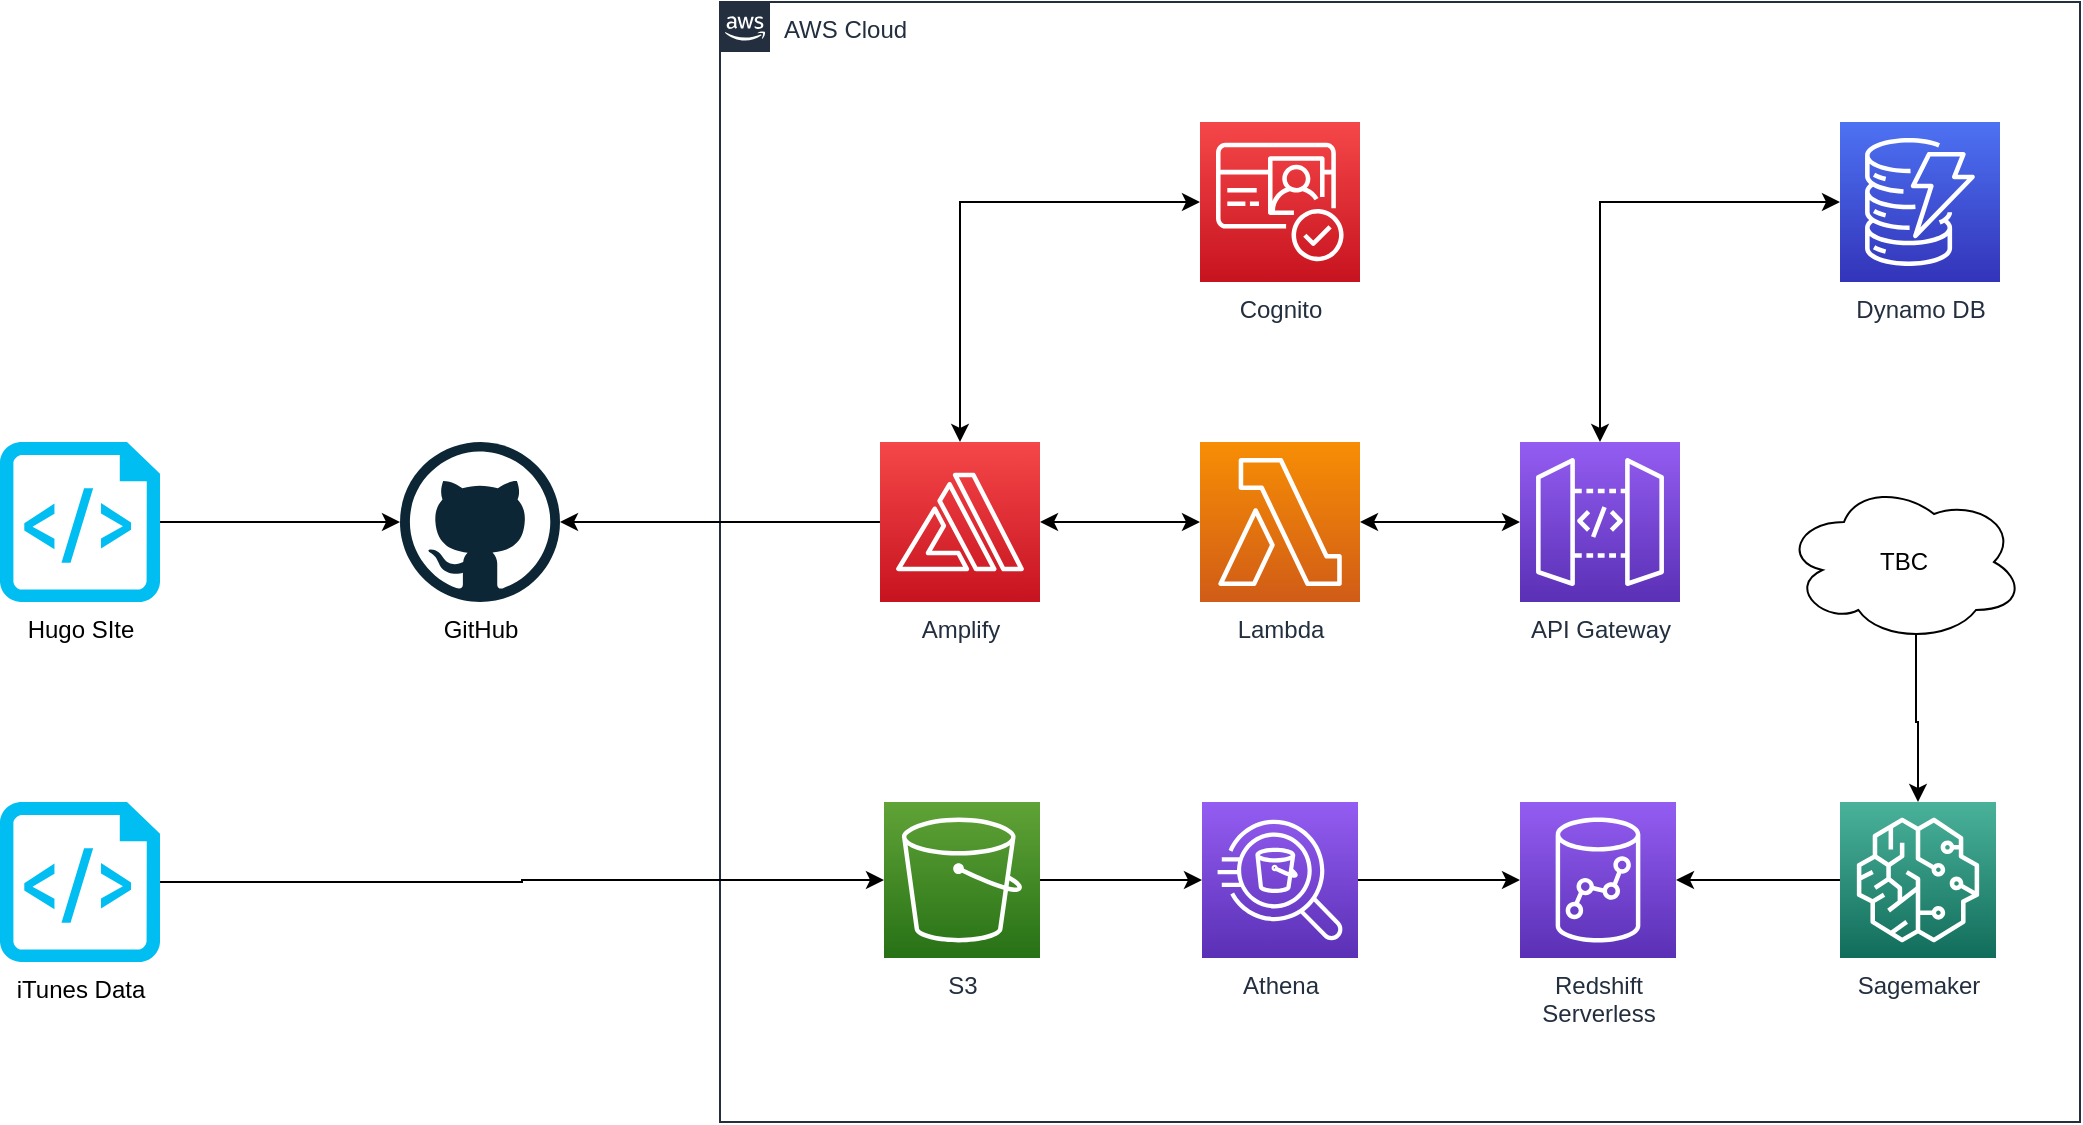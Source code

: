 <mxfile version="20.2.7" type="github">
  <diagram id="QVEfzfSbMxa0w7M5QmS5" name="Page-1">
    <mxGraphModel dx="2067" dy="561" grid="1" gridSize="10" guides="1" tooltips="1" connect="1" arrows="1" fold="1" page="1" pageScale="1" pageWidth="827" pageHeight="1169" math="0" shadow="0">
      <root>
        <mxCell id="0" />
        <mxCell id="1" parent="0" />
        <mxCell id="CGt5X8WAF9sEMgE6TZbe-1" value="AWS Cloud" style="points=[[0,0],[0.25,0],[0.5,0],[0.75,0],[1,0],[1,0.25],[1,0.5],[1,0.75],[1,1],[0.75,1],[0.5,1],[0.25,1],[0,1],[0,0.75],[0,0.5],[0,0.25]];outlineConnect=0;gradientColor=none;html=1;whiteSpace=wrap;fontSize=12;fontStyle=0;container=1;pointerEvents=0;collapsible=0;recursiveResize=0;shape=mxgraph.aws4.group;grIcon=mxgraph.aws4.group_aws_cloud_alt;strokeColor=#232F3E;fillColor=none;verticalAlign=top;align=left;spacingLeft=30;fontColor=#232F3E;dashed=0;" parent="1" vertex="1">
          <mxGeometry x="160" y="240" width="680" height="560" as="geometry" />
        </mxCell>
        <mxCell id="CGt5X8WAF9sEMgE6TZbe-15" style="edgeStyle=orthogonalEdgeStyle;rounded=0;orthogonalLoop=1;jettySize=auto;html=1;exitX=1;exitY=0.5;exitDx=0;exitDy=0;exitPerimeter=0;entryX=0;entryY=0.5;entryDx=0;entryDy=0;entryPerimeter=0;startArrow=classic;startFill=1;" parent="CGt5X8WAF9sEMgE6TZbe-1" source="CGt5X8WAF9sEMgE6TZbe-2" target="CGt5X8WAF9sEMgE6TZbe-5" edge="1">
          <mxGeometry relative="1" as="geometry" />
        </mxCell>
        <mxCell id="CGt5X8WAF9sEMgE6TZbe-19" style="edgeStyle=orthogonalEdgeStyle;rounded=0;orthogonalLoop=1;jettySize=auto;html=1;exitX=0.5;exitY=0;exitDx=0;exitDy=0;exitPerimeter=0;entryX=0;entryY=0.5;entryDx=0;entryDy=0;entryPerimeter=0;startArrow=classic;startFill=1;" parent="CGt5X8WAF9sEMgE6TZbe-1" source="CGt5X8WAF9sEMgE6TZbe-2" target="CGt5X8WAF9sEMgE6TZbe-4" edge="1">
          <mxGeometry relative="1" as="geometry" />
        </mxCell>
        <mxCell id="CGt5X8WAF9sEMgE6TZbe-2" value="Amplify" style="sketch=0;points=[[0,0,0],[0.25,0,0],[0.5,0,0],[0.75,0,0],[1,0,0],[0,1,0],[0.25,1,0],[0.5,1,0],[0.75,1,0],[1,1,0],[0,0.25,0],[0,0.5,0],[0,0.75,0],[1,0.25,0],[1,0.5,0],[1,0.75,0]];outlineConnect=0;fontColor=#232F3E;gradientColor=#F54749;gradientDirection=north;fillColor=#C7131F;strokeColor=#ffffff;dashed=0;verticalLabelPosition=bottom;verticalAlign=top;align=center;html=1;fontSize=12;fontStyle=0;aspect=fixed;shape=mxgraph.aws4.resourceIcon;resIcon=mxgraph.aws4.amplify;direction=east;" parent="CGt5X8WAF9sEMgE6TZbe-1" vertex="1">
          <mxGeometry x="80" y="220" width="80" height="80" as="geometry" />
        </mxCell>
        <mxCell id="CGt5X8WAF9sEMgE6TZbe-4" value="Cognito" style="sketch=0;points=[[0,0,0],[0.25,0,0],[0.5,0,0],[0.75,0,0],[1,0,0],[0,1,0],[0.25,1,0],[0.5,1,0],[0.75,1,0],[1,1,0],[0,0.25,0],[0,0.5,0],[0,0.75,0],[1,0.25,0],[1,0.5,0],[1,0.75,0]];outlineConnect=0;fontColor=#232F3E;gradientColor=#F54749;gradientDirection=north;fillColor=#C7131F;strokeColor=#ffffff;dashed=0;verticalLabelPosition=bottom;verticalAlign=top;align=center;html=1;fontSize=12;fontStyle=0;aspect=fixed;shape=mxgraph.aws4.resourceIcon;resIcon=mxgraph.aws4.cognito;" parent="CGt5X8WAF9sEMgE6TZbe-1" vertex="1">
          <mxGeometry x="240" y="60" width="80" height="80" as="geometry" />
        </mxCell>
        <mxCell id="CGt5X8WAF9sEMgE6TZbe-17" style="edgeStyle=orthogonalEdgeStyle;rounded=0;orthogonalLoop=1;jettySize=auto;html=1;exitX=1;exitY=0.5;exitDx=0;exitDy=0;exitPerimeter=0;startArrow=classic;startFill=1;" parent="CGt5X8WAF9sEMgE6TZbe-1" source="CGt5X8WAF9sEMgE6TZbe-5" target="CGt5X8WAF9sEMgE6TZbe-6" edge="1">
          <mxGeometry relative="1" as="geometry" />
        </mxCell>
        <mxCell id="CGt5X8WAF9sEMgE6TZbe-5" value="Lambda" style="sketch=0;points=[[0,0,0],[0.25,0,0],[0.5,0,0],[0.75,0,0],[1,0,0],[0,1,0],[0.25,1,0],[0.5,1,0],[0.75,1,0],[1,1,0],[0,0.25,0],[0,0.5,0],[0,0.75,0],[1,0.25,0],[1,0.5,0],[1,0.75,0]];outlineConnect=0;fontColor=#232F3E;gradientColor=#F78E04;gradientDirection=north;fillColor=#D05C17;strokeColor=#ffffff;dashed=0;verticalLabelPosition=bottom;verticalAlign=top;align=center;html=1;fontSize=12;fontStyle=0;aspect=fixed;shape=mxgraph.aws4.resourceIcon;resIcon=mxgraph.aws4.lambda;" parent="CGt5X8WAF9sEMgE6TZbe-1" vertex="1">
          <mxGeometry x="240" y="220" width="80" height="80" as="geometry" />
        </mxCell>
        <mxCell id="CGt5X8WAF9sEMgE6TZbe-20" style="edgeStyle=orthogonalEdgeStyle;rounded=0;orthogonalLoop=1;jettySize=auto;html=1;exitX=0.5;exitY=0;exitDx=0;exitDy=0;exitPerimeter=0;entryX=0;entryY=0.5;entryDx=0;entryDy=0;entryPerimeter=0;startArrow=classic;startFill=1;" parent="CGt5X8WAF9sEMgE6TZbe-1" source="CGt5X8WAF9sEMgE6TZbe-6" target="CGt5X8WAF9sEMgE6TZbe-7" edge="1">
          <mxGeometry relative="1" as="geometry" />
        </mxCell>
        <mxCell id="CGt5X8WAF9sEMgE6TZbe-6" value="API Gateway" style="sketch=0;points=[[0,0,0],[0.25,0,0],[0.5,0,0],[0.75,0,0],[1,0,0],[0,1,0],[0.25,1,0],[0.5,1,0],[0.75,1,0],[1,1,0],[0,0.25,0],[0,0.5,0],[0,0.75,0],[1,0.25,0],[1,0.5,0],[1,0.75,0]];outlineConnect=0;fontColor=#232F3E;gradientColor=#945DF2;gradientDirection=north;fillColor=#5A30B5;strokeColor=#ffffff;dashed=0;verticalLabelPosition=bottom;verticalAlign=top;align=center;html=1;fontSize=12;fontStyle=0;aspect=fixed;shape=mxgraph.aws4.resourceIcon;resIcon=mxgraph.aws4.api_gateway;" parent="CGt5X8WAF9sEMgE6TZbe-1" vertex="1">
          <mxGeometry x="400" y="220" width="80" height="80" as="geometry" />
        </mxCell>
        <mxCell id="CGt5X8WAF9sEMgE6TZbe-7" value="Dynamo DB" style="sketch=0;points=[[0,0,0],[0.25,0,0],[0.5,0,0],[0.75,0,0],[1,0,0],[0,1,0],[0.25,1,0],[0.5,1,0],[0.75,1,0],[1,1,0],[0,0.25,0],[0,0.5,0],[0,0.75,0],[1,0.25,0],[1,0.5,0],[1,0.75,0]];outlineConnect=0;fontColor=#232F3E;gradientColor=#4D72F3;gradientDirection=north;fillColor=#3334B9;strokeColor=#ffffff;dashed=0;verticalLabelPosition=bottom;verticalAlign=top;align=center;html=1;fontSize=12;fontStyle=0;aspect=fixed;shape=mxgraph.aws4.resourceIcon;resIcon=mxgraph.aws4.dynamodb;" parent="CGt5X8WAF9sEMgE6TZbe-1" vertex="1">
          <mxGeometry x="560" y="60" width="80" height="80" as="geometry" />
        </mxCell>
        <mxCell id="37l-zkB3PhS5FM89Dnw--9" style="edgeStyle=orthogonalEdgeStyle;rounded=0;orthogonalLoop=1;jettySize=auto;html=1;exitX=1;exitY=0.5;exitDx=0;exitDy=0;exitPerimeter=0;entryX=0;entryY=0.5;entryDx=0;entryDy=0;entryPerimeter=0;startArrow=classic;startFill=1;endArrow=none;endFill=0;" edge="1" parent="CGt5X8WAF9sEMgE6TZbe-1" source="37l-zkB3PhS5FM89Dnw--1" target="37l-zkB3PhS5FM89Dnw--2">
          <mxGeometry relative="1" as="geometry" />
        </mxCell>
        <mxCell id="37l-zkB3PhS5FM89Dnw--1" value="Redshift&lt;br&gt;Serverless" style="sketch=0;points=[[0,0,0],[0.25,0,0],[0.5,0,0],[0.75,0,0],[1,0,0],[0,1,0],[0.25,1,0],[0.5,1,0],[0.75,1,0],[1,1,0],[0,0.25,0],[0,0.5,0],[0,0.75,0],[1,0.25,0],[1,0.5,0],[1,0.75,0]];outlineConnect=0;fontColor=#232F3E;gradientColor=#945DF2;gradientDirection=north;fillColor=#5A30B5;strokeColor=#ffffff;dashed=0;verticalLabelPosition=bottom;verticalAlign=top;align=center;html=1;fontSize=12;fontStyle=0;aspect=fixed;shape=mxgraph.aws4.resourceIcon;resIcon=mxgraph.aws4.redshift;" vertex="1" parent="CGt5X8WAF9sEMgE6TZbe-1">
          <mxGeometry x="400" y="400" width="78" height="78" as="geometry" />
        </mxCell>
        <mxCell id="37l-zkB3PhS5FM89Dnw--11" style="edgeStyle=orthogonalEdgeStyle;rounded=0;orthogonalLoop=1;jettySize=auto;html=1;exitX=0.5;exitY=0;exitDx=0;exitDy=0;exitPerimeter=0;entryX=0.55;entryY=0.95;entryDx=0;entryDy=0;entryPerimeter=0;startArrow=classic;startFill=1;endArrow=none;endFill=0;" edge="1" parent="CGt5X8WAF9sEMgE6TZbe-1" source="37l-zkB3PhS5FM89Dnw--2" target="37l-zkB3PhS5FM89Dnw--10">
          <mxGeometry relative="1" as="geometry" />
        </mxCell>
        <mxCell id="37l-zkB3PhS5FM89Dnw--2" value="Sagemaker" style="sketch=0;points=[[0,0,0],[0.25,0,0],[0.5,0,0],[0.75,0,0],[1,0,0],[0,1,0],[0.25,1,0],[0.5,1,0],[0.75,1,0],[1,1,0],[0,0.25,0],[0,0.5,0],[0,0.75,0],[1,0.25,0],[1,0.5,0],[1,0.75,0]];outlineConnect=0;fontColor=#232F3E;gradientColor=#4AB29A;gradientDirection=north;fillColor=#116D5B;strokeColor=#ffffff;dashed=0;verticalLabelPosition=bottom;verticalAlign=top;align=center;html=1;fontSize=12;fontStyle=0;aspect=fixed;shape=mxgraph.aws4.resourceIcon;resIcon=mxgraph.aws4.sagemaker;" vertex="1" parent="CGt5X8WAF9sEMgE6TZbe-1">
          <mxGeometry x="560" y="400" width="78" height="78" as="geometry" />
        </mxCell>
        <mxCell id="37l-zkB3PhS5FM89Dnw--7" style="edgeStyle=orthogonalEdgeStyle;rounded=0;orthogonalLoop=1;jettySize=auto;html=1;exitX=1;exitY=0.5;exitDx=0;exitDy=0;exitPerimeter=0;" edge="1" parent="CGt5X8WAF9sEMgE6TZbe-1" source="37l-zkB3PhS5FM89Dnw--3" target="37l-zkB3PhS5FM89Dnw--5">
          <mxGeometry relative="1" as="geometry" />
        </mxCell>
        <mxCell id="37l-zkB3PhS5FM89Dnw--3" value="S3" style="sketch=0;points=[[0,0,0],[0.25,0,0],[0.5,0,0],[0.75,0,0],[1,0,0],[0,1,0],[0.25,1,0],[0.5,1,0],[0.75,1,0],[1,1,0],[0,0.25,0],[0,0.5,0],[0,0.75,0],[1,0.25,0],[1,0.5,0],[1,0.75,0]];outlineConnect=0;fontColor=#232F3E;gradientColor=#60A337;gradientDirection=north;fillColor=#277116;strokeColor=#ffffff;dashed=0;verticalLabelPosition=bottom;verticalAlign=top;align=center;html=1;fontSize=12;fontStyle=0;aspect=fixed;shape=mxgraph.aws4.resourceIcon;resIcon=mxgraph.aws4.s3;" vertex="1" parent="CGt5X8WAF9sEMgE6TZbe-1">
          <mxGeometry x="82" y="400" width="78" height="78" as="geometry" />
        </mxCell>
        <mxCell id="37l-zkB3PhS5FM89Dnw--8" style="edgeStyle=orthogonalEdgeStyle;rounded=0;orthogonalLoop=1;jettySize=auto;html=1;exitX=1;exitY=0.5;exitDx=0;exitDy=0;exitPerimeter=0;entryX=0;entryY=0.5;entryDx=0;entryDy=0;entryPerimeter=0;" edge="1" parent="CGt5X8WAF9sEMgE6TZbe-1" source="37l-zkB3PhS5FM89Dnw--5" target="37l-zkB3PhS5FM89Dnw--1">
          <mxGeometry relative="1" as="geometry" />
        </mxCell>
        <mxCell id="37l-zkB3PhS5FM89Dnw--5" value="Athena" style="sketch=0;points=[[0,0,0],[0.25,0,0],[0.5,0,0],[0.75,0,0],[1,0,0],[0,1,0],[0.25,1,0],[0.5,1,0],[0.75,1,0],[1,1,0],[0,0.25,0],[0,0.5,0],[0,0.75,0],[1,0.25,0],[1,0.5,0],[1,0.75,0]];outlineConnect=0;fontColor=#232F3E;gradientColor=#945DF2;gradientDirection=north;fillColor=#5A30B5;strokeColor=#ffffff;dashed=0;verticalLabelPosition=bottom;verticalAlign=top;align=center;html=1;fontSize=12;fontStyle=0;aspect=fixed;shape=mxgraph.aws4.resourceIcon;resIcon=mxgraph.aws4.athena;" vertex="1" parent="CGt5X8WAF9sEMgE6TZbe-1">
          <mxGeometry x="241" y="400" width="78" height="78" as="geometry" />
        </mxCell>
        <mxCell id="37l-zkB3PhS5FM89Dnw--10" value="TBC" style="ellipse;shape=cloud;whiteSpace=wrap;html=1;" vertex="1" parent="CGt5X8WAF9sEMgE6TZbe-1">
          <mxGeometry x="532" y="240" width="120" height="80" as="geometry" />
        </mxCell>
        <mxCell id="CGt5X8WAF9sEMgE6TZbe-3" value="GitHub" style="dashed=0;outlineConnect=0;html=1;align=center;labelPosition=center;verticalLabelPosition=bottom;verticalAlign=top;shape=mxgraph.weblogos.github" parent="1" vertex="1">
          <mxGeometry y="460" width="80" height="80" as="geometry" />
        </mxCell>
        <mxCell id="CGt5X8WAF9sEMgE6TZbe-8" value="" style="edgeStyle=orthogonalEdgeStyle;html=1;endArrow=none;elbow=vertical;startArrow=classic;endFill=0;strokeColor=#000000;rounded=0;startFill=1;" parent="1" source="CGt5X8WAF9sEMgE6TZbe-3" target="CGt5X8WAF9sEMgE6TZbe-2" edge="1">
          <mxGeometry width="100" relative="1" as="geometry">
            <mxPoint x="90" y="499.5" as="sourcePoint" />
            <mxPoint x="190" y="499.5" as="targetPoint" />
          </mxGeometry>
        </mxCell>
        <mxCell id="CGt5X8WAF9sEMgE6TZbe-22" style="edgeStyle=orthogonalEdgeStyle;rounded=0;orthogonalLoop=1;jettySize=auto;html=1;exitX=1;exitY=0.5;exitDx=0;exitDy=0;exitPerimeter=0;startArrow=none;startFill=0;endArrow=classic;endFill=1;" parent="1" source="CGt5X8WAF9sEMgE6TZbe-21" target="CGt5X8WAF9sEMgE6TZbe-3" edge="1">
          <mxGeometry relative="1" as="geometry" />
        </mxCell>
        <mxCell id="CGt5X8WAF9sEMgE6TZbe-21" value="Hugo SIte" style="verticalLabelPosition=bottom;html=1;verticalAlign=top;align=center;strokeColor=none;fillColor=#00BEF2;shape=mxgraph.azure.script_file;pointerEvents=1;" parent="1" vertex="1">
          <mxGeometry x="-200" y="460" width="80" height="80" as="geometry" />
        </mxCell>
        <mxCell id="37l-zkB3PhS5FM89Dnw--6" style="edgeStyle=orthogonalEdgeStyle;rounded=0;orthogonalLoop=1;jettySize=auto;html=1;exitX=1;exitY=0.5;exitDx=0;exitDy=0;exitPerimeter=0;" edge="1" parent="1" source="37l-zkB3PhS5FM89Dnw--4" target="37l-zkB3PhS5FM89Dnw--3">
          <mxGeometry relative="1" as="geometry" />
        </mxCell>
        <mxCell id="37l-zkB3PhS5FM89Dnw--4" value="iTunes Data" style="verticalLabelPosition=bottom;html=1;verticalAlign=top;align=center;strokeColor=none;fillColor=#00BEF2;shape=mxgraph.azure.script_file;pointerEvents=1;" vertex="1" parent="1">
          <mxGeometry x="-200" y="640" width="80" height="80" as="geometry" />
        </mxCell>
      </root>
    </mxGraphModel>
  </diagram>
</mxfile>
